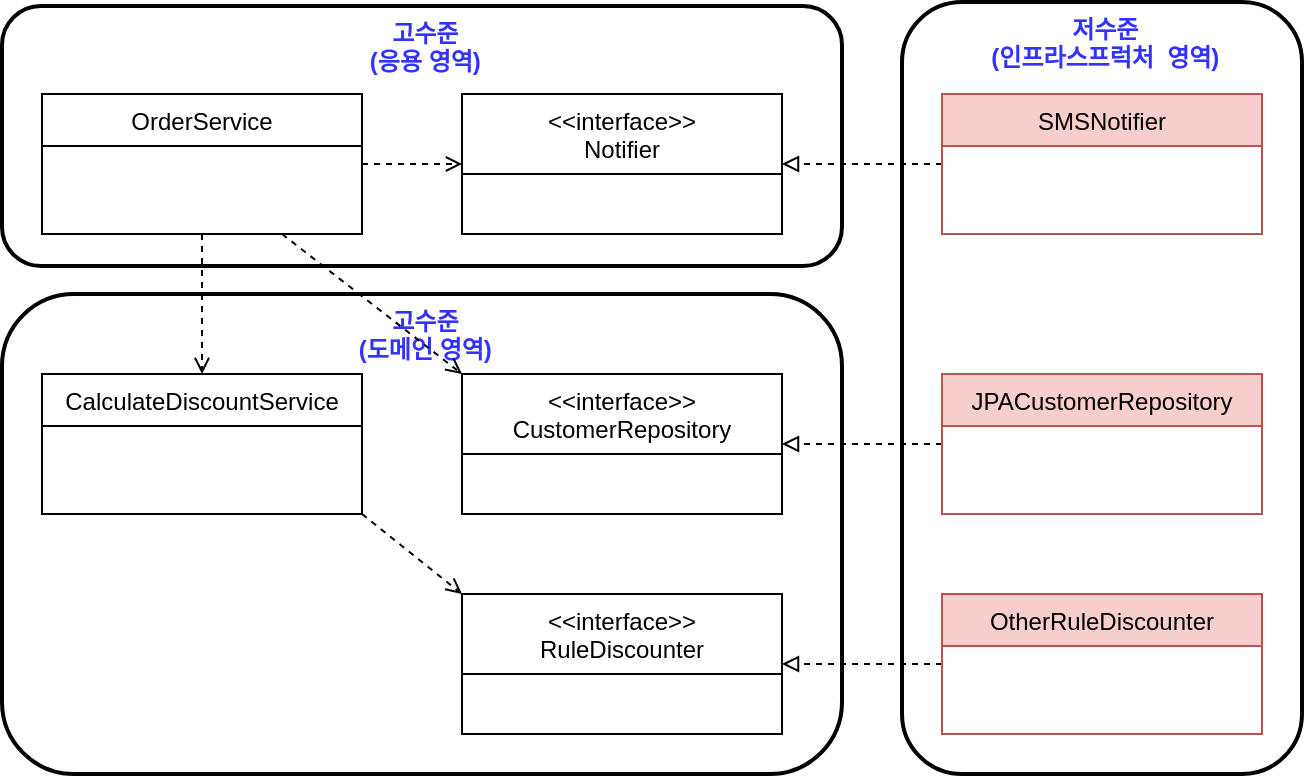<mxfile version="24.4.0" type="device">
  <diagram name="페이지-1" id="TuR2vpSvbNJ5JFCV0znz">
    <mxGraphModel dx="1114" dy="894" grid="1" gridSize="10" guides="1" tooltips="1" connect="1" arrows="1" fold="1" page="1" pageScale="1" pageWidth="827" pageHeight="1169" math="0" shadow="0">
      <root>
        <mxCell id="0" />
        <mxCell id="1" parent="0" />
        <mxCell id="qABJjCnI006B0bX9QnQh-1" value="&lt;font color=&quot;#3333ff&quot;&gt;&amp;nbsp;&lt;b&gt;저수준&lt;/b&gt;&lt;/font&gt;&lt;div&gt;&lt;b&gt;&lt;font color=&quot;#3333ff&quot;&gt;&amp;nbsp;(인프라스프럭처&amp;nbsp; 영역)&lt;/font&gt;&lt;/b&gt;&lt;/div&gt;" style="rounded=1;whiteSpace=wrap;html=1;align=center;verticalAlign=top;strokeWidth=2;" vertex="1" parent="1">
          <mxGeometry x="500" y="14" width="200" height="386" as="geometry" />
        </mxCell>
        <mxCell id="qABJjCnI006B0bX9QnQh-2" value="&lt;font color=&quot;#3333ff&quot;&gt;&amp;nbsp;&lt;b&gt;고수준&lt;/b&gt;&lt;/font&gt;&lt;div&gt;&lt;b&gt;&lt;font color=&quot;#3333ff&quot;&gt;&amp;nbsp;(응용 영역)&lt;/font&gt;&lt;/b&gt;&lt;/div&gt;" style="rounded=1;whiteSpace=wrap;html=1;align=center;verticalAlign=top;strokeWidth=2;" vertex="1" parent="1">
          <mxGeometry x="50" y="16" width="420" height="130" as="geometry" />
        </mxCell>
        <mxCell id="qABJjCnI006B0bX9QnQh-3" value="&lt;font color=&quot;#3333ff&quot;&gt;&amp;nbsp;&lt;b&gt;고수준&lt;/b&gt;&lt;/font&gt;&lt;div&gt;&lt;b&gt;&lt;font color=&quot;#3333ff&quot;&gt;&amp;nbsp;(도메인 영역)&lt;/font&gt;&lt;/b&gt;&lt;/div&gt;" style="rounded=1;whiteSpace=wrap;html=1;align=center;verticalAlign=top;strokeWidth=2;" vertex="1" parent="1">
          <mxGeometry x="50" y="160" width="420" height="240" as="geometry" />
        </mxCell>
        <mxCell id="qABJjCnI006B0bX9QnQh-4" style="edgeStyle=orthogonalEdgeStyle;rounded=0;orthogonalLoop=1;jettySize=auto;html=1;dashed=1;endArrow=open;endFill=0;" edge="1" parent="1" source="qABJjCnI006B0bX9QnQh-7" target="qABJjCnI006B0bX9QnQh-10">
          <mxGeometry relative="1" as="geometry" />
        </mxCell>
        <mxCell id="qABJjCnI006B0bX9QnQh-5" style="edgeStyle=orthogonalEdgeStyle;rounded=0;orthogonalLoop=1;jettySize=auto;html=1;entryX=0;entryY=0.5;entryDx=0;entryDy=0;dashed=1;endArrow=open;endFill=0;" edge="1" parent="1" source="qABJjCnI006B0bX9QnQh-7" target="qABJjCnI006B0bX9QnQh-8">
          <mxGeometry relative="1" as="geometry" />
        </mxCell>
        <mxCell id="qABJjCnI006B0bX9QnQh-6" style="rounded=0;orthogonalLoop=1;jettySize=auto;html=1;exitX=0.75;exitY=1;exitDx=0;exitDy=0;entryX=0;entryY=0;entryDx=0;entryDy=0;dashed=1;endArrow=open;endFill=0;" edge="1" parent="1" source="qABJjCnI006B0bX9QnQh-7" target="qABJjCnI006B0bX9QnQh-11">
          <mxGeometry relative="1" as="geometry" />
        </mxCell>
        <mxCell id="qABJjCnI006B0bX9QnQh-7" value="OrderService" style="swimlane;fontStyle=0;align=center;verticalAlign=top;childLayout=stackLayout;horizontal=1;startSize=26;horizontalStack=0;resizeParent=1;resizeLast=0;collapsible=1;marginBottom=0;rounded=0;shadow=0;strokeWidth=1;" vertex="1" parent="1">
          <mxGeometry x="70" y="60" width="160" height="70" as="geometry">
            <mxRectangle x="340" y="380" width="170" height="26" as="alternateBounds" />
          </mxGeometry>
        </mxCell>
        <mxCell id="qABJjCnI006B0bX9QnQh-8" value="&lt;&lt;interface&gt;&gt;&#xa;Notifier" style="swimlane;fontStyle=0;align=center;verticalAlign=top;childLayout=stackLayout;horizontal=1;startSize=40;horizontalStack=0;resizeParent=1;resizeLast=0;collapsible=1;marginBottom=0;rounded=0;shadow=0;strokeWidth=1;" vertex="1" parent="1">
          <mxGeometry x="280" y="60" width="160" height="70" as="geometry">
            <mxRectangle x="340" y="380" width="170" height="26" as="alternateBounds" />
          </mxGeometry>
        </mxCell>
        <mxCell id="qABJjCnI006B0bX9QnQh-9" style="rounded=0;orthogonalLoop=1;jettySize=auto;html=1;exitX=1;exitY=1;exitDx=0;exitDy=0;entryX=0;entryY=0;entryDx=0;entryDy=0;dashed=1;endArrow=open;endFill=0;" edge="1" parent="1" source="qABJjCnI006B0bX9QnQh-10" target="qABJjCnI006B0bX9QnQh-12">
          <mxGeometry relative="1" as="geometry" />
        </mxCell>
        <mxCell id="qABJjCnI006B0bX9QnQh-10" value="CalculateDiscountService" style="swimlane;fontStyle=0;align=center;verticalAlign=top;childLayout=stackLayout;horizontal=1;startSize=26;horizontalStack=0;resizeParent=1;resizeLast=0;collapsible=1;marginBottom=0;rounded=0;shadow=0;strokeWidth=1;" vertex="1" parent="1">
          <mxGeometry x="70" y="200" width="160" height="70" as="geometry">
            <mxRectangle x="340" y="380" width="170" height="26" as="alternateBounds" />
          </mxGeometry>
        </mxCell>
        <mxCell id="qABJjCnI006B0bX9QnQh-11" value="&lt;&lt;interface&gt;&gt;&#xa;CustomerRepository" style="swimlane;fontStyle=0;align=center;verticalAlign=top;childLayout=stackLayout;horizontal=1;startSize=40;horizontalStack=0;resizeParent=1;resizeLast=0;collapsible=1;marginBottom=0;rounded=0;shadow=0;strokeWidth=1;" vertex="1" parent="1">
          <mxGeometry x="280" y="200" width="160" height="70" as="geometry">
            <mxRectangle x="340" y="380" width="170" height="26" as="alternateBounds" />
          </mxGeometry>
        </mxCell>
        <mxCell id="qABJjCnI006B0bX9QnQh-12" value="&lt;&lt;interface&gt;&gt;&#xa;RuleDiscounter" style="swimlane;fontStyle=0;align=center;verticalAlign=top;childLayout=stackLayout;horizontal=1;startSize=40;horizontalStack=0;resizeParent=1;resizeLast=0;collapsible=1;marginBottom=0;rounded=0;shadow=0;strokeWidth=1;" vertex="1" parent="1">
          <mxGeometry x="280" y="310" width="160" height="70" as="geometry">
            <mxRectangle x="340" y="380" width="170" height="26" as="alternateBounds" />
          </mxGeometry>
        </mxCell>
        <mxCell id="qABJjCnI006B0bX9QnQh-13" style="edgeStyle=orthogonalEdgeStyle;rounded=0;orthogonalLoop=1;jettySize=auto;html=1;entryX=1;entryY=0.5;entryDx=0;entryDy=0;dashed=1;endArrow=block;endFill=0;" edge="1" parent="1" source="qABJjCnI006B0bX9QnQh-14" target="qABJjCnI006B0bX9QnQh-8">
          <mxGeometry relative="1" as="geometry" />
        </mxCell>
        <mxCell id="qABJjCnI006B0bX9QnQh-14" value="SMSNotifier" style="swimlane;fontStyle=0;align=center;verticalAlign=top;childLayout=stackLayout;horizontal=1;startSize=26;horizontalStack=0;resizeParent=1;resizeLast=0;collapsible=1;marginBottom=0;rounded=0;shadow=0;strokeWidth=1;fillColor=#f8cecc;strokeColor=#b85450;" vertex="1" parent="1">
          <mxGeometry x="520" y="60" width="160" height="70" as="geometry">
            <mxRectangle x="340" y="380" width="170" height="26" as="alternateBounds" />
          </mxGeometry>
        </mxCell>
        <mxCell id="qABJjCnI006B0bX9QnQh-15" style="edgeStyle=orthogonalEdgeStyle;rounded=0;orthogonalLoop=1;jettySize=auto;html=1;entryX=1;entryY=0.5;entryDx=0;entryDy=0;dashed=1;endArrow=block;endFill=0;" edge="1" parent="1" source="qABJjCnI006B0bX9QnQh-16" target="qABJjCnI006B0bX9QnQh-11">
          <mxGeometry relative="1" as="geometry" />
        </mxCell>
        <mxCell id="qABJjCnI006B0bX9QnQh-16" value="JPACustomerRepository" style="swimlane;fontStyle=0;align=center;verticalAlign=top;childLayout=stackLayout;horizontal=1;startSize=26;horizontalStack=0;resizeParent=1;resizeLast=0;collapsible=1;marginBottom=0;rounded=0;shadow=0;strokeWidth=1;fillColor=#f8cecc;strokeColor=#b85450;" vertex="1" parent="1">
          <mxGeometry x="520" y="200" width="160" height="70" as="geometry">
            <mxRectangle x="340" y="380" width="170" height="26" as="alternateBounds" />
          </mxGeometry>
        </mxCell>
        <mxCell id="qABJjCnI006B0bX9QnQh-17" style="edgeStyle=orthogonalEdgeStyle;rounded=0;orthogonalLoop=1;jettySize=auto;html=1;exitX=0;exitY=0.5;exitDx=0;exitDy=0;entryX=1;entryY=0.5;entryDx=0;entryDy=0;dashed=1;endArrow=block;endFill=0;" edge="1" parent="1" source="qABJjCnI006B0bX9QnQh-18" target="qABJjCnI006B0bX9QnQh-12">
          <mxGeometry relative="1" as="geometry" />
        </mxCell>
        <mxCell id="qABJjCnI006B0bX9QnQh-18" value="OtherRuleDiscounter" style="swimlane;fontStyle=0;align=center;verticalAlign=top;childLayout=stackLayout;horizontal=1;startSize=26;horizontalStack=0;resizeParent=1;resizeLast=0;collapsible=1;marginBottom=0;rounded=0;shadow=0;strokeWidth=1;fillColor=#f8cecc;strokeColor=#b85450;" vertex="1" parent="1">
          <mxGeometry x="520" y="310" width="160" height="70" as="geometry">
            <mxRectangle x="340" y="380" width="170" height="26" as="alternateBounds" />
          </mxGeometry>
        </mxCell>
      </root>
    </mxGraphModel>
  </diagram>
</mxfile>
